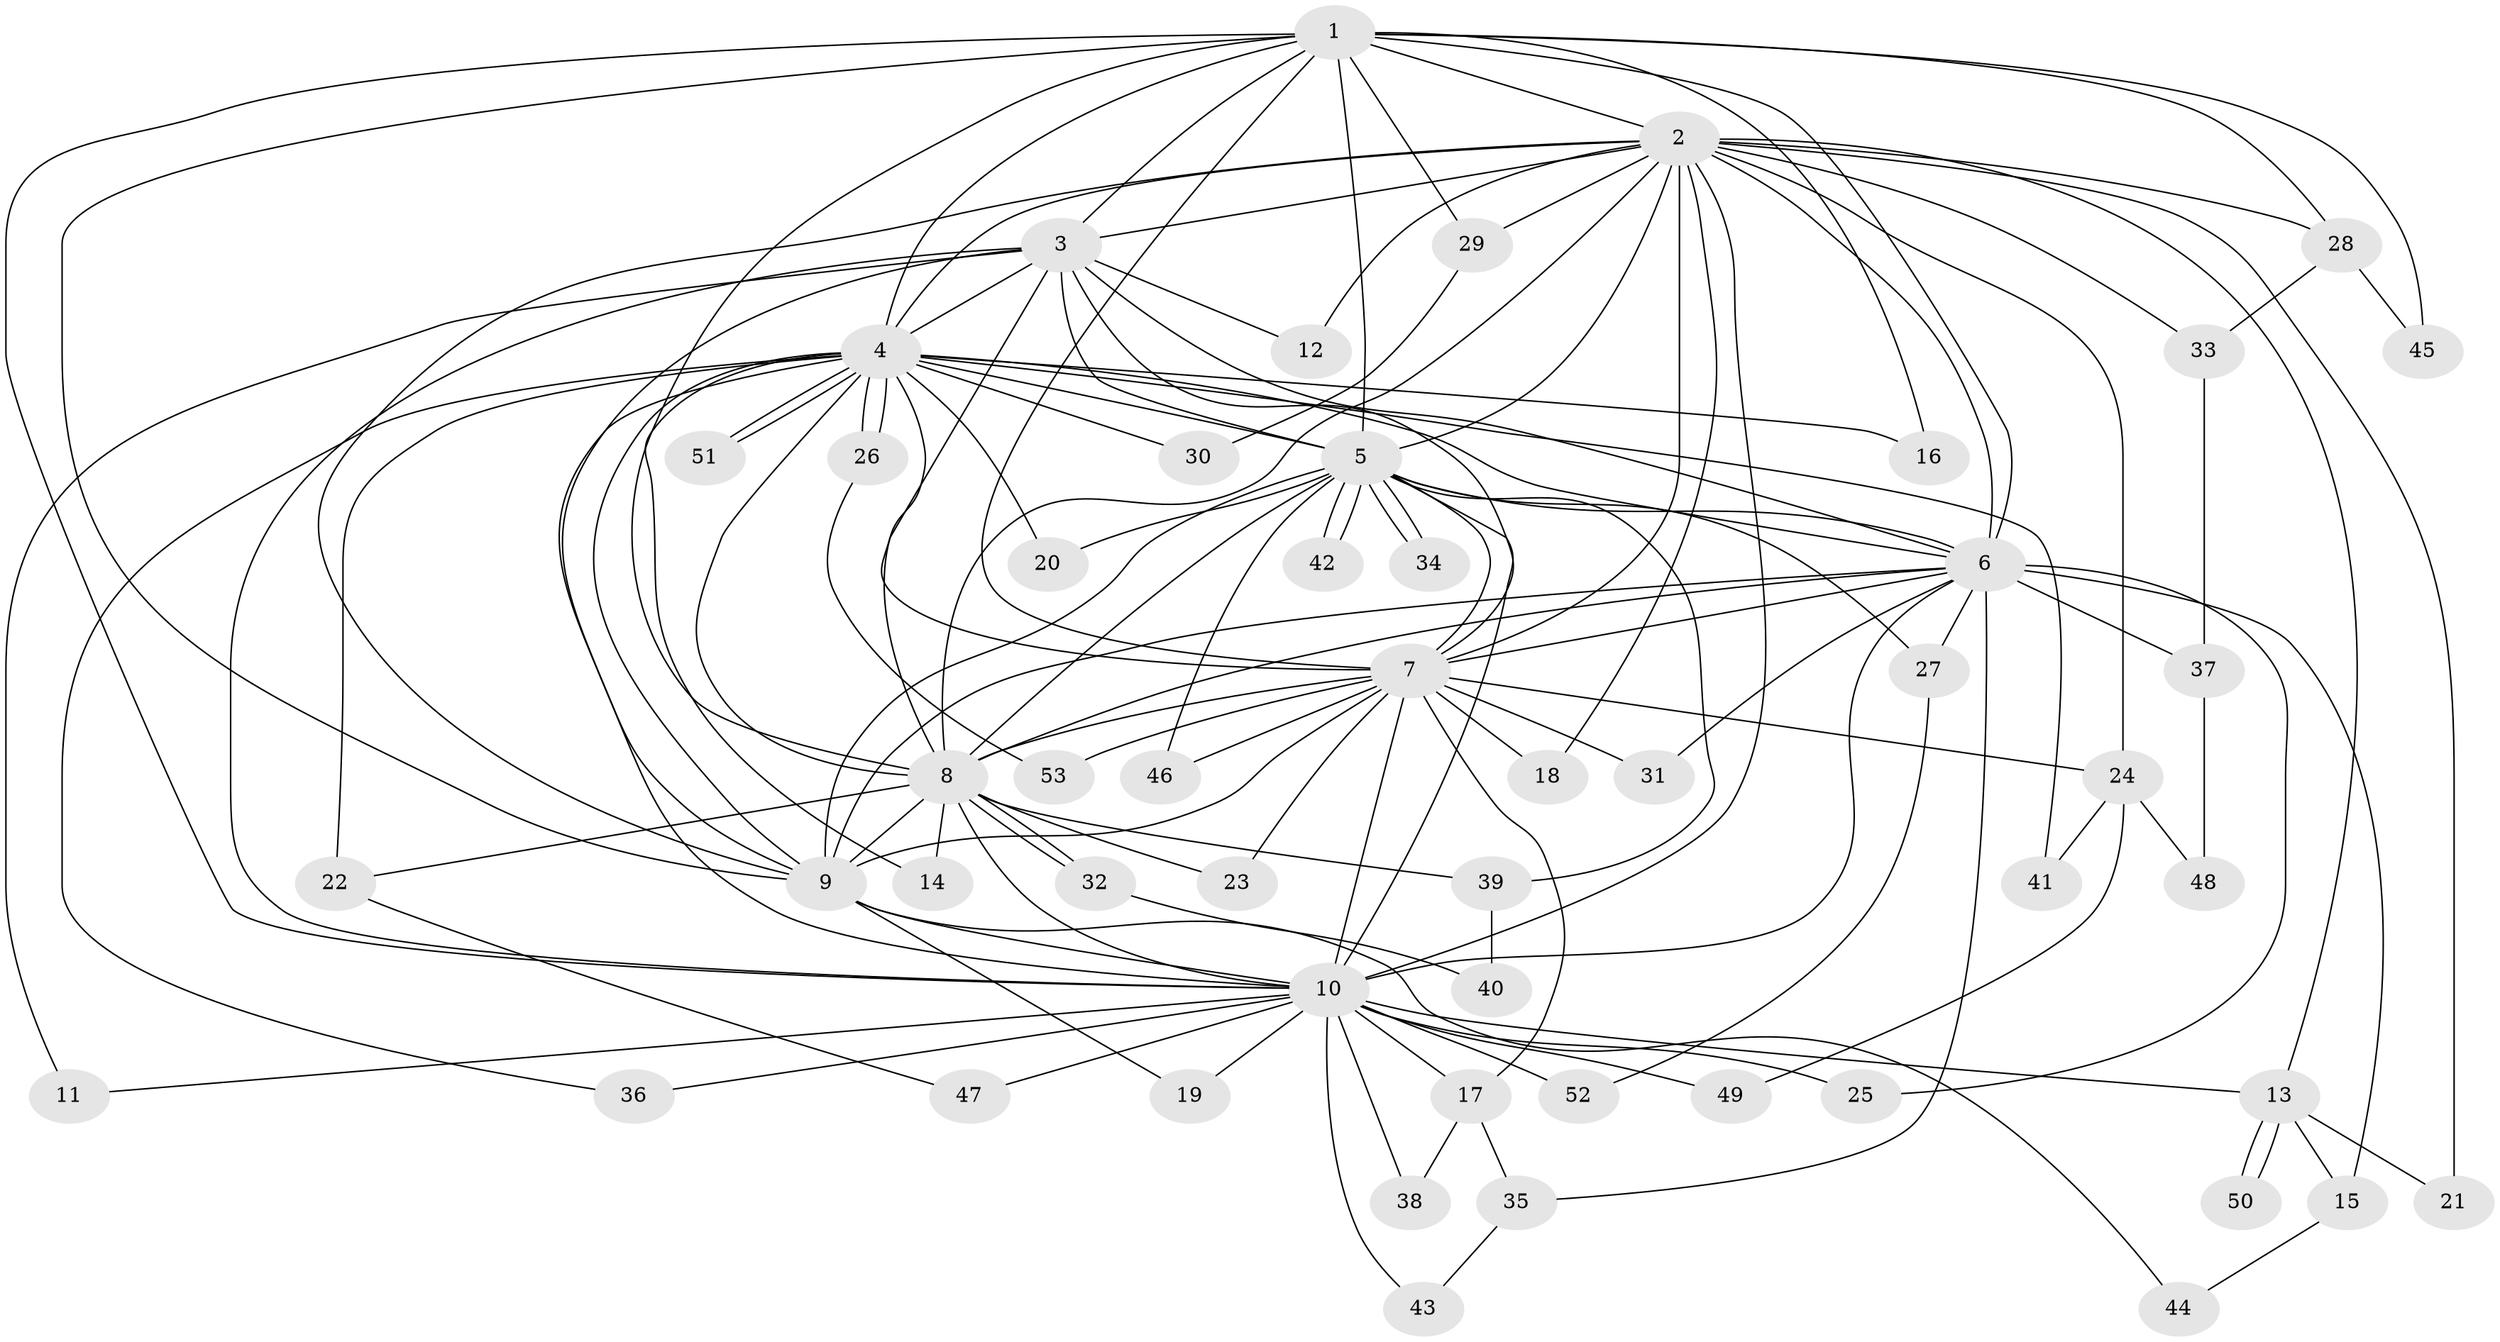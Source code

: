 // coarse degree distribution, {13: 0.0967741935483871, 14: 0.03225806451612903, 10: 0.03225806451612903, 9: 0.03225806451612903, 2: 0.41935483870967744, 6: 0.03225806451612903, 3: 0.22580645161290322, 4: 0.03225806451612903, 5: 0.03225806451612903, 1: 0.06451612903225806}
// Generated by graph-tools (version 1.1) at 2025/17/03/04/25 18:17:52]
// undirected, 53 vertices, 131 edges
graph export_dot {
graph [start="1"]
  node [color=gray90,style=filled];
  1;
  2;
  3;
  4;
  5;
  6;
  7;
  8;
  9;
  10;
  11;
  12;
  13;
  14;
  15;
  16;
  17;
  18;
  19;
  20;
  21;
  22;
  23;
  24;
  25;
  26;
  27;
  28;
  29;
  30;
  31;
  32;
  33;
  34;
  35;
  36;
  37;
  38;
  39;
  40;
  41;
  42;
  43;
  44;
  45;
  46;
  47;
  48;
  49;
  50;
  51;
  52;
  53;
  1 -- 2;
  1 -- 3;
  1 -- 4;
  1 -- 5;
  1 -- 6;
  1 -- 7;
  1 -- 8;
  1 -- 9;
  1 -- 10;
  1 -- 16;
  1 -- 28;
  1 -- 29;
  1 -- 45;
  2 -- 3;
  2 -- 4;
  2 -- 5;
  2 -- 6;
  2 -- 7;
  2 -- 8;
  2 -- 9;
  2 -- 10;
  2 -- 12;
  2 -- 13;
  2 -- 18;
  2 -- 21;
  2 -- 24;
  2 -- 28;
  2 -- 29;
  2 -- 33;
  3 -- 4;
  3 -- 5;
  3 -- 6;
  3 -- 7;
  3 -- 8;
  3 -- 9;
  3 -- 10;
  3 -- 11;
  3 -- 12;
  4 -- 5;
  4 -- 6;
  4 -- 7;
  4 -- 8;
  4 -- 9;
  4 -- 10;
  4 -- 14;
  4 -- 16;
  4 -- 20;
  4 -- 22;
  4 -- 26;
  4 -- 26;
  4 -- 30;
  4 -- 36;
  4 -- 41;
  4 -- 51;
  4 -- 51;
  5 -- 6;
  5 -- 7;
  5 -- 8;
  5 -- 9;
  5 -- 10;
  5 -- 20;
  5 -- 27;
  5 -- 34;
  5 -- 34;
  5 -- 39;
  5 -- 42;
  5 -- 42;
  5 -- 46;
  6 -- 7;
  6 -- 8;
  6 -- 9;
  6 -- 10;
  6 -- 15;
  6 -- 25;
  6 -- 27;
  6 -- 31;
  6 -- 35;
  6 -- 37;
  7 -- 8;
  7 -- 9;
  7 -- 10;
  7 -- 17;
  7 -- 18;
  7 -- 23;
  7 -- 24;
  7 -- 31;
  7 -- 46;
  7 -- 53;
  8 -- 9;
  8 -- 10;
  8 -- 14;
  8 -- 22;
  8 -- 23;
  8 -- 32;
  8 -- 32;
  8 -- 39;
  9 -- 10;
  9 -- 19;
  9 -- 44;
  10 -- 11;
  10 -- 13;
  10 -- 17;
  10 -- 19;
  10 -- 25;
  10 -- 36;
  10 -- 38;
  10 -- 43;
  10 -- 47;
  10 -- 49;
  10 -- 52;
  13 -- 15;
  13 -- 21;
  13 -- 50;
  13 -- 50;
  15 -- 44;
  17 -- 35;
  17 -- 38;
  22 -- 47;
  24 -- 41;
  24 -- 48;
  24 -- 49;
  26 -- 53;
  27 -- 52;
  28 -- 33;
  28 -- 45;
  29 -- 30;
  32 -- 40;
  33 -- 37;
  35 -- 43;
  37 -- 48;
  39 -- 40;
}
